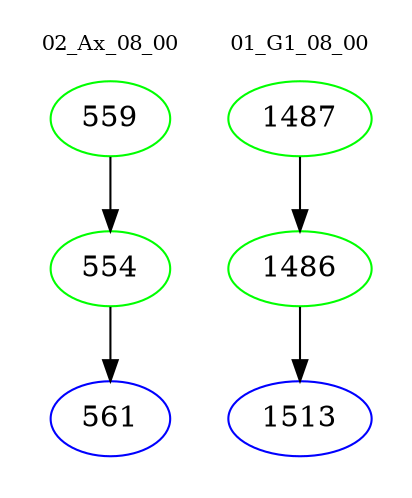 digraph{
subgraph cluster_0 {
color = white
label = "02_Ax_08_00";
fontsize=10;
T0_559 [label="559", color="green"]
T0_559 -> T0_554 [color="black"]
T0_554 [label="554", color="green"]
T0_554 -> T0_561 [color="black"]
T0_561 [label="561", color="blue"]
}
subgraph cluster_1 {
color = white
label = "01_G1_08_00";
fontsize=10;
T1_1487 [label="1487", color="green"]
T1_1487 -> T1_1486 [color="black"]
T1_1486 [label="1486", color="green"]
T1_1486 -> T1_1513 [color="black"]
T1_1513 [label="1513", color="blue"]
}
}
